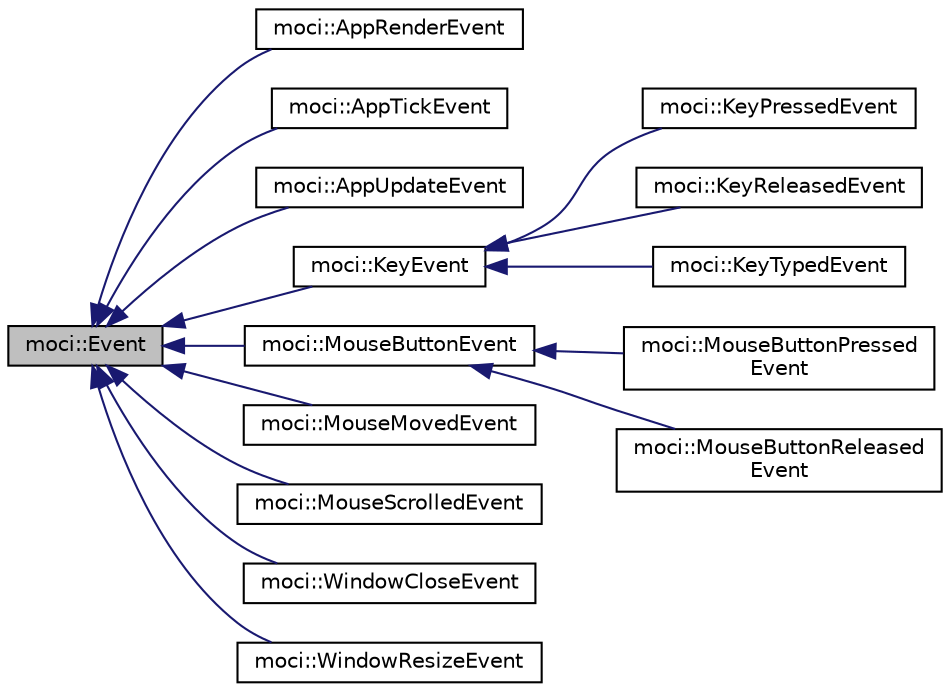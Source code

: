 digraph "moci::Event"
{
 // INTERACTIVE_SVG=YES
  edge [fontname="Helvetica",fontsize="10",labelfontname="Helvetica",labelfontsize="10"];
  node [fontname="Helvetica",fontsize="10",shape=record];
  rankdir="LR";
  Node0 [label="moci::Event",height=0.2,width=0.4,color="black", fillcolor="grey75", style="filled", fontcolor="black"];
  Node0 -> Node1 [dir="back",color="midnightblue",fontsize="10",style="solid",fontname="Helvetica"];
  Node1 [label="moci::AppRenderEvent",height=0.2,width=0.4,color="black", fillcolor="white", style="filled",URL="$classmoci_1_1AppRenderEvent.html"];
  Node0 -> Node2 [dir="back",color="midnightblue",fontsize="10",style="solid",fontname="Helvetica"];
  Node2 [label="moci::AppTickEvent",height=0.2,width=0.4,color="black", fillcolor="white", style="filled",URL="$classmoci_1_1AppTickEvent.html"];
  Node0 -> Node3 [dir="back",color="midnightblue",fontsize="10",style="solid",fontname="Helvetica"];
  Node3 [label="moci::AppUpdateEvent",height=0.2,width=0.4,color="black", fillcolor="white", style="filled",URL="$classmoci_1_1AppUpdateEvent.html"];
  Node0 -> Node4 [dir="back",color="midnightblue",fontsize="10",style="solid",fontname="Helvetica"];
  Node4 [label="moci::KeyEvent",height=0.2,width=0.4,color="black", fillcolor="white", style="filled",URL="$classmoci_1_1KeyEvent.html"];
  Node4 -> Node5 [dir="back",color="midnightblue",fontsize="10",style="solid",fontname="Helvetica"];
  Node5 [label="moci::KeyPressedEvent",height=0.2,width=0.4,color="black", fillcolor="white", style="filled",URL="$classmoci_1_1KeyPressedEvent.html"];
  Node4 -> Node6 [dir="back",color="midnightblue",fontsize="10",style="solid",fontname="Helvetica"];
  Node6 [label="moci::KeyReleasedEvent",height=0.2,width=0.4,color="black", fillcolor="white", style="filled",URL="$classmoci_1_1KeyReleasedEvent.html"];
  Node4 -> Node7 [dir="back",color="midnightblue",fontsize="10",style="solid",fontname="Helvetica"];
  Node7 [label="moci::KeyTypedEvent",height=0.2,width=0.4,color="black", fillcolor="white", style="filled",URL="$classmoci_1_1KeyTypedEvent.html"];
  Node0 -> Node8 [dir="back",color="midnightblue",fontsize="10",style="solid",fontname="Helvetica"];
  Node8 [label="moci::MouseButtonEvent",height=0.2,width=0.4,color="black", fillcolor="white", style="filled",URL="$classmoci_1_1MouseButtonEvent.html"];
  Node8 -> Node9 [dir="back",color="midnightblue",fontsize="10",style="solid",fontname="Helvetica"];
  Node9 [label="moci::MouseButtonPressed\lEvent",height=0.2,width=0.4,color="black", fillcolor="white", style="filled",URL="$classmoci_1_1MouseButtonPressedEvent.html"];
  Node8 -> Node10 [dir="back",color="midnightblue",fontsize="10",style="solid",fontname="Helvetica"];
  Node10 [label="moci::MouseButtonReleased\lEvent",height=0.2,width=0.4,color="black", fillcolor="white", style="filled",URL="$classmoci_1_1MouseButtonReleasedEvent.html"];
  Node0 -> Node11 [dir="back",color="midnightblue",fontsize="10",style="solid",fontname="Helvetica"];
  Node11 [label="moci::MouseMovedEvent",height=0.2,width=0.4,color="black", fillcolor="white", style="filled",URL="$classmoci_1_1MouseMovedEvent.html"];
  Node0 -> Node12 [dir="back",color="midnightblue",fontsize="10",style="solid",fontname="Helvetica"];
  Node12 [label="moci::MouseScrolledEvent",height=0.2,width=0.4,color="black", fillcolor="white", style="filled",URL="$classmoci_1_1MouseScrolledEvent.html"];
  Node0 -> Node13 [dir="back",color="midnightblue",fontsize="10",style="solid",fontname="Helvetica"];
  Node13 [label="moci::WindowCloseEvent",height=0.2,width=0.4,color="black", fillcolor="white", style="filled",URL="$classmoci_1_1WindowCloseEvent.html"];
  Node0 -> Node14 [dir="back",color="midnightblue",fontsize="10",style="solid",fontname="Helvetica"];
  Node14 [label="moci::WindowResizeEvent",height=0.2,width=0.4,color="black", fillcolor="white", style="filled",URL="$classmoci_1_1WindowResizeEvent.html"];
}
